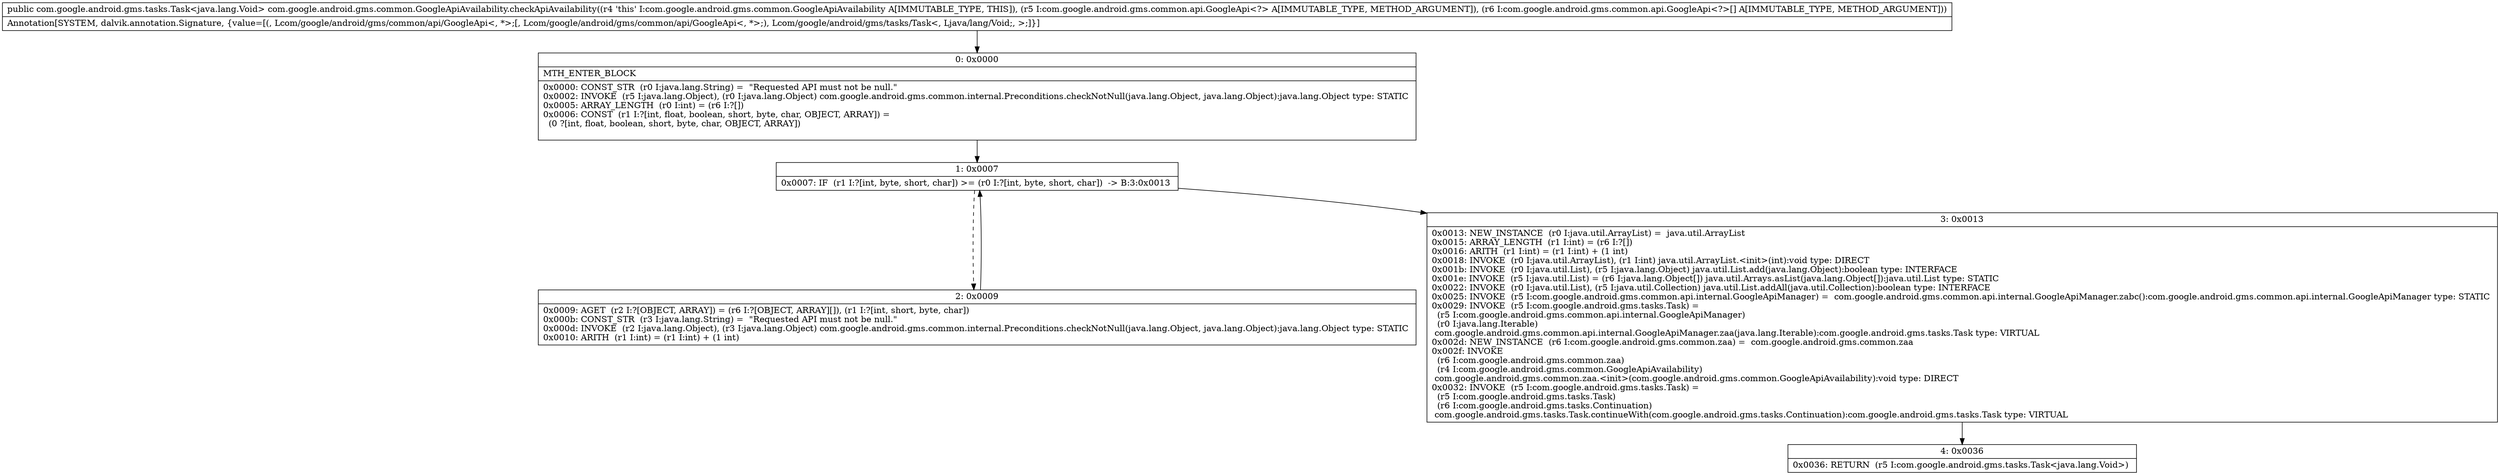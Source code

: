 digraph "CFG forcom.google.android.gms.common.GoogleApiAvailability.checkApiAvailability(Lcom\/google\/android\/gms\/common\/api\/GoogleApi;[Lcom\/google\/android\/gms\/common\/api\/GoogleApi;)Lcom\/google\/android\/gms\/tasks\/Task;" {
Node_0 [shape=record,label="{0\:\ 0x0000|MTH_ENTER_BLOCK\l|0x0000: CONST_STR  (r0 I:java.lang.String) =  \"Requested API must not be null.\" \l0x0002: INVOKE  (r5 I:java.lang.Object), (r0 I:java.lang.Object) com.google.android.gms.common.internal.Preconditions.checkNotNull(java.lang.Object, java.lang.Object):java.lang.Object type: STATIC \l0x0005: ARRAY_LENGTH  (r0 I:int) = (r6 I:?[]) \l0x0006: CONST  (r1 I:?[int, float, boolean, short, byte, char, OBJECT, ARRAY]) = \l  (0 ?[int, float, boolean, short, byte, char, OBJECT, ARRAY])\l \l}"];
Node_1 [shape=record,label="{1\:\ 0x0007|0x0007: IF  (r1 I:?[int, byte, short, char]) \>= (r0 I:?[int, byte, short, char])  \-\> B:3:0x0013 \l}"];
Node_2 [shape=record,label="{2\:\ 0x0009|0x0009: AGET  (r2 I:?[OBJECT, ARRAY]) = (r6 I:?[OBJECT, ARRAY][]), (r1 I:?[int, short, byte, char]) \l0x000b: CONST_STR  (r3 I:java.lang.String) =  \"Requested API must not be null.\" \l0x000d: INVOKE  (r2 I:java.lang.Object), (r3 I:java.lang.Object) com.google.android.gms.common.internal.Preconditions.checkNotNull(java.lang.Object, java.lang.Object):java.lang.Object type: STATIC \l0x0010: ARITH  (r1 I:int) = (r1 I:int) + (1 int) \l}"];
Node_3 [shape=record,label="{3\:\ 0x0013|0x0013: NEW_INSTANCE  (r0 I:java.util.ArrayList) =  java.util.ArrayList \l0x0015: ARRAY_LENGTH  (r1 I:int) = (r6 I:?[]) \l0x0016: ARITH  (r1 I:int) = (r1 I:int) + (1 int) \l0x0018: INVOKE  (r0 I:java.util.ArrayList), (r1 I:int) java.util.ArrayList.\<init\>(int):void type: DIRECT \l0x001b: INVOKE  (r0 I:java.util.List), (r5 I:java.lang.Object) java.util.List.add(java.lang.Object):boolean type: INTERFACE \l0x001e: INVOKE  (r5 I:java.util.List) = (r6 I:java.lang.Object[]) java.util.Arrays.asList(java.lang.Object[]):java.util.List type: STATIC \l0x0022: INVOKE  (r0 I:java.util.List), (r5 I:java.util.Collection) java.util.List.addAll(java.util.Collection):boolean type: INTERFACE \l0x0025: INVOKE  (r5 I:com.google.android.gms.common.api.internal.GoogleApiManager) =  com.google.android.gms.common.api.internal.GoogleApiManager.zabc():com.google.android.gms.common.api.internal.GoogleApiManager type: STATIC \l0x0029: INVOKE  (r5 I:com.google.android.gms.tasks.Task) = \l  (r5 I:com.google.android.gms.common.api.internal.GoogleApiManager)\l  (r0 I:java.lang.Iterable)\l com.google.android.gms.common.api.internal.GoogleApiManager.zaa(java.lang.Iterable):com.google.android.gms.tasks.Task type: VIRTUAL \l0x002d: NEW_INSTANCE  (r6 I:com.google.android.gms.common.zaa) =  com.google.android.gms.common.zaa \l0x002f: INVOKE  \l  (r6 I:com.google.android.gms.common.zaa)\l  (r4 I:com.google.android.gms.common.GoogleApiAvailability)\l com.google.android.gms.common.zaa.\<init\>(com.google.android.gms.common.GoogleApiAvailability):void type: DIRECT \l0x0032: INVOKE  (r5 I:com.google.android.gms.tasks.Task) = \l  (r5 I:com.google.android.gms.tasks.Task)\l  (r6 I:com.google.android.gms.tasks.Continuation)\l com.google.android.gms.tasks.Task.continueWith(com.google.android.gms.tasks.Continuation):com.google.android.gms.tasks.Task type: VIRTUAL \l}"];
Node_4 [shape=record,label="{4\:\ 0x0036|0x0036: RETURN  (r5 I:com.google.android.gms.tasks.Task\<java.lang.Void\>) \l}"];
MethodNode[shape=record,label="{public com.google.android.gms.tasks.Task\<java.lang.Void\> com.google.android.gms.common.GoogleApiAvailability.checkApiAvailability((r4 'this' I:com.google.android.gms.common.GoogleApiAvailability A[IMMUTABLE_TYPE, THIS]), (r5 I:com.google.android.gms.common.api.GoogleApi\<?\> A[IMMUTABLE_TYPE, METHOD_ARGUMENT]), (r6 I:com.google.android.gms.common.api.GoogleApi\<?\>[] A[IMMUTABLE_TYPE, METHOD_ARGUMENT]))  | Annotation[SYSTEM, dalvik.annotation.Signature, \{value=[(, Lcom\/google\/android\/gms\/common\/api\/GoogleApi\<, *\>;[, Lcom\/google\/android\/gms\/common\/api\/GoogleApi\<, *\>;), Lcom\/google\/android\/gms\/tasks\/Task\<, Ljava\/lang\/Void;, \>;]\}]\l}"];
MethodNode -> Node_0;
Node_0 -> Node_1;
Node_1 -> Node_2[style=dashed];
Node_1 -> Node_3;
Node_2 -> Node_1;
Node_3 -> Node_4;
}

